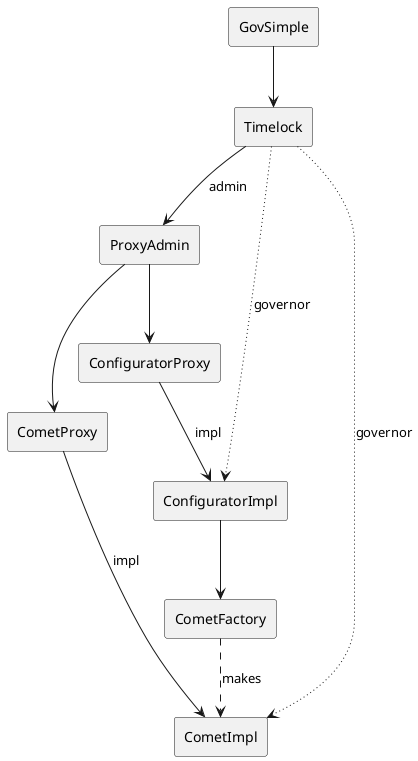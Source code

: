 @startuml

rectangle GovSimple
rectangle Timelock
rectangle ProxyAdmin
rectangle ConfiguratorProxy
rectangle ConfiguratorImpl
rectangle CometFactory
rectangle CometProxy
rectangle CometImpl

GovSimple --> Timelock
Timelock --> ProxyAdmin : admin
Timelock ~~> ConfiguratorImpl : governor
Timelock ~~> CometImpl : governor
ProxyAdmin --> ConfiguratorProxy
ProxyAdmin --> CometProxy
ConfiguratorProxy --> ConfiguratorImpl : impl
ConfiguratorImpl --> CometFactory
CometFactory ..> CometImpl : makes
CometProxy --> CometImpl : impl

@enduml
